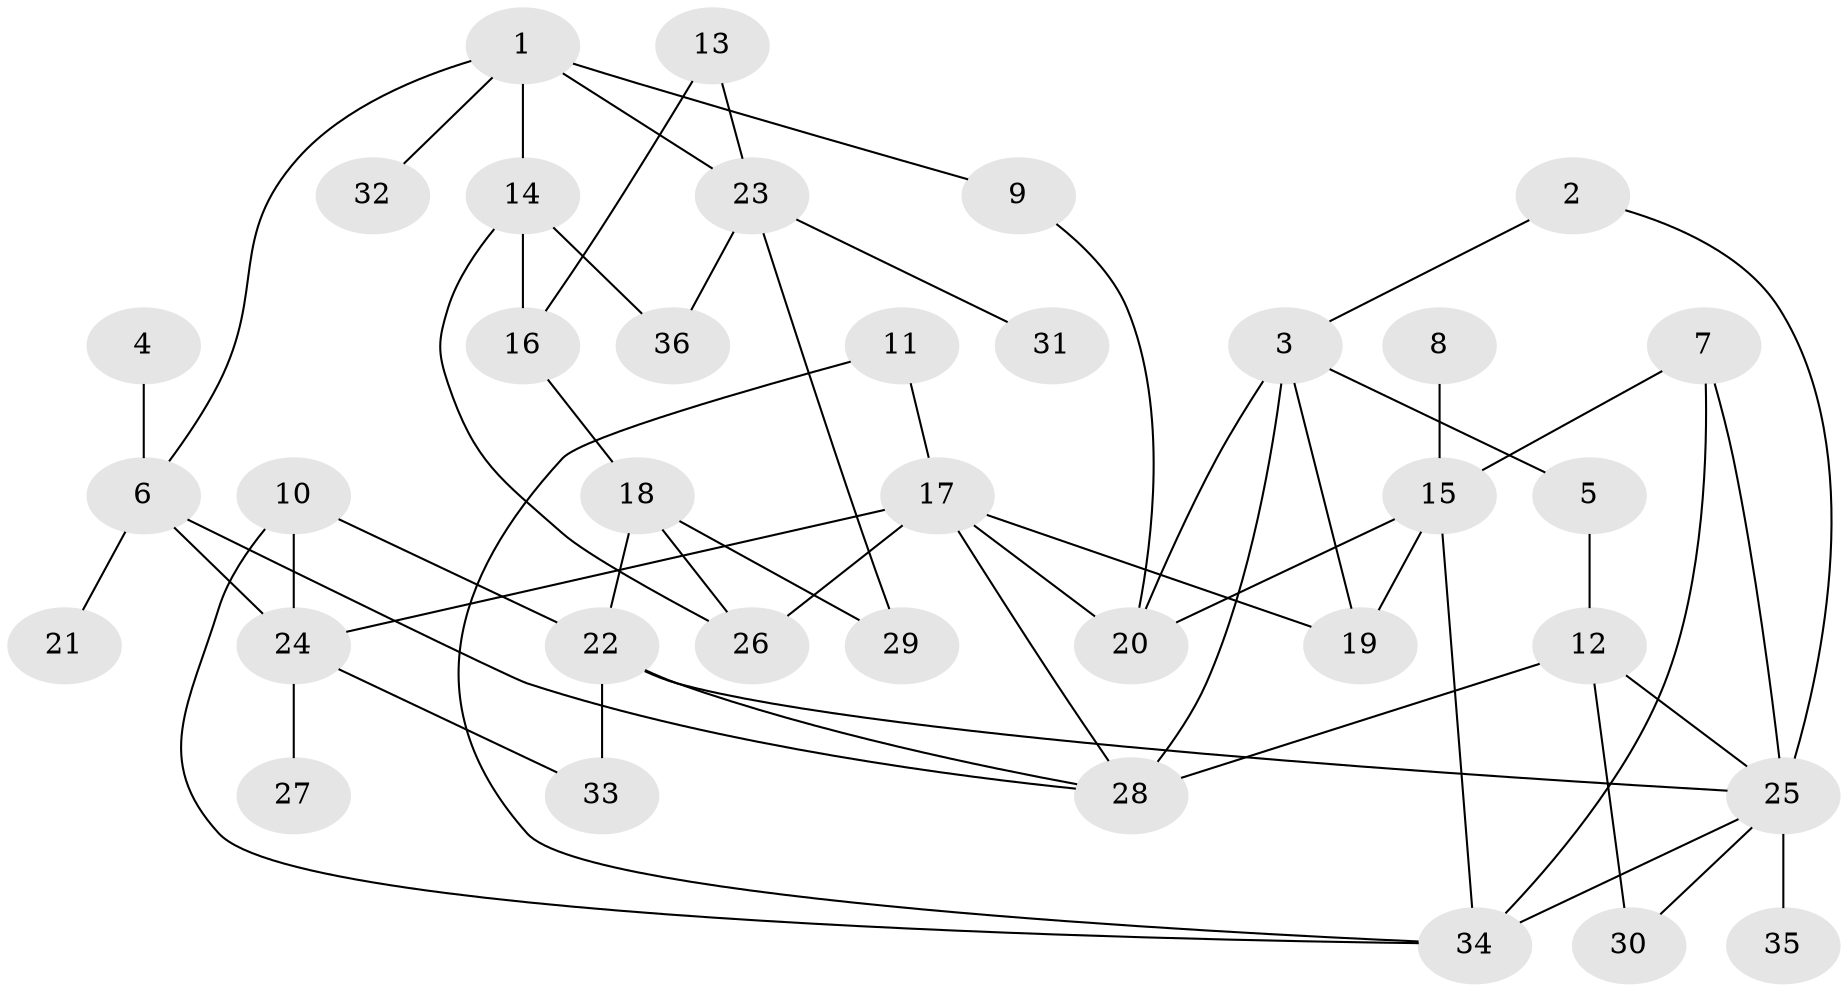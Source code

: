 // original degree distribution, {4: 0.125, 6: 0.027777777777777776, 3: 0.1527777777777778, 5: 0.06944444444444445, 7: 0.041666666666666664, 2: 0.3194444444444444, 1: 0.2638888888888889}
// Generated by graph-tools (version 1.1) at 2025/49/03/09/25 03:49:21]
// undirected, 36 vertices, 57 edges
graph export_dot {
graph [start="1"]
  node [color=gray90,style=filled];
  1;
  2;
  3;
  4;
  5;
  6;
  7;
  8;
  9;
  10;
  11;
  12;
  13;
  14;
  15;
  16;
  17;
  18;
  19;
  20;
  21;
  22;
  23;
  24;
  25;
  26;
  27;
  28;
  29;
  30;
  31;
  32;
  33;
  34;
  35;
  36;
  1 -- 6 [weight=1.0];
  1 -- 9 [weight=1.0];
  1 -- 14 [weight=1.0];
  1 -- 23 [weight=1.0];
  1 -- 32 [weight=1.0];
  2 -- 3 [weight=1.0];
  2 -- 25 [weight=1.0];
  3 -- 5 [weight=1.0];
  3 -- 19 [weight=1.0];
  3 -- 20 [weight=1.0];
  3 -- 28 [weight=2.0];
  4 -- 6 [weight=1.0];
  5 -- 12 [weight=1.0];
  6 -- 21 [weight=1.0];
  6 -- 24 [weight=1.0];
  6 -- 28 [weight=1.0];
  7 -- 15 [weight=1.0];
  7 -- 25 [weight=1.0];
  7 -- 34 [weight=1.0];
  8 -- 15 [weight=1.0];
  9 -- 20 [weight=1.0];
  10 -- 22 [weight=1.0];
  10 -- 24 [weight=1.0];
  10 -- 34 [weight=1.0];
  11 -- 17 [weight=1.0];
  11 -- 34 [weight=1.0];
  12 -- 25 [weight=1.0];
  12 -- 28 [weight=1.0];
  12 -- 30 [weight=1.0];
  13 -- 16 [weight=1.0];
  13 -- 23 [weight=1.0];
  14 -- 16 [weight=1.0];
  14 -- 26 [weight=1.0];
  14 -- 36 [weight=1.0];
  15 -- 19 [weight=1.0];
  15 -- 20 [weight=1.0];
  15 -- 34 [weight=1.0];
  16 -- 18 [weight=1.0];
  17 -- 19 [weight=1.0];
  17 -- 20 [weight=1.0];
  17 -- 24 [weight=1.0];
  17 -- 26 [weight=1.0];
  17 -- 28 [weight=1.0];
  18 -- 22 [weight=1.0];
  18 -- 26 [weight=1.0];
  18 -- 29 [weight=1.0];
  22 -- 25 [weight=2.0];
  22 -- 28 [weight=1.0];
  22 -- 33 [weight=1.0];
  23 -- 29 [weight=1.0];
  23 -- 31 [weight=1.0];
  23 -- 36 [weight=1.0];
  24 -- 27 [weight=1.0];
  24 -- 33 [weight=1.0];
  25 -- 30 [weight=1.0];
  25 -- 34 [weight=1.0];
  25 -- 35 [weight=1.0];
}
